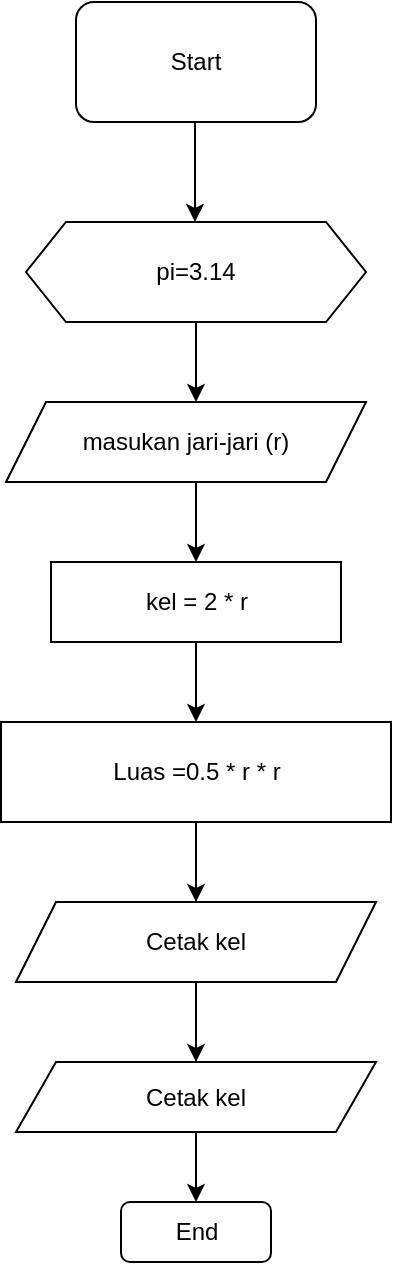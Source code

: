 <mxfile version="22.0.8" type="github">
  <diagram name="Page-1" id="9vydTBV-GEWZz9pgBps2">
    <mxGraphModel dx="862" dy="470" grid="1" gridSize="10" guides="1" tooltips="1" connect="1" arrows="1" fold="1" page="1" pageScale="1" pageWidth="850" pageHeight="1100" math="0" shadow="0">
      <root>
        <mxCell id="0" />
        <mxCell id="1" parent="0" />
        <mxCell id="qJgHzRLUdkuFLw3aJqwj-2" value="Start" style="rounded=1;whiteSpace=wrap;html=1;" vertex="1" parent="1">
          <mxGeometry x="305" y="80" width="120" height="60" as="geometry" />
        </mxCell>
        <mxCell id="qJgHzRLUdkuFLw3aJqwj-5" value="" style="endArrow=classic;html=1;rounded=0;" edge="1" parent="1">
          <mxGeometry width="50" height="50" relative="1" as="geometry">
            <mxPoint x="364.5" y="140" as="sourcePoint" />
            <mxPoint x="364.5" y="190" as="targetPoint" />
            <Array as="points" />
          </mxGeometry>
        </mxCell>
        <mxCell id="qJgHzRLUdkuFLw3aJqwj-11" value="" style="edgeStyle=orthogonalEdgeStyle;rounded=0;orthogonalLoop=1;jettySize=auto;html=1;" edge="1" parent="1" source="qJgHzRLUdkuFLw3aJqwj-9" target="qJgHzRLUdkuFLw3aJqwj-10">
          <mxGeometry relative="1" as="geometry">
            <Array as="points">
              <mxPoint x="365" y="270" />
              <mxPoint x="365" y="270" />
            </Array>
          </mxGeometry>
        </mxCell>
        <mxCell id="qJgHzRLUdkuFLw3aJqwj-9" value="pi=3.14" style="shape=hexagon;perimeter=hexagonPerimeter2;whiteSpace=wrap;html=1;fixedSize=1;" vertex="1" parent="1">
          <mxGeometry x="280" y="190" width="170" height="50" as="geometry" />
        </mxCell>
        <mxCell id="qJgHzRLUdkuFLw3aJqwj-13" value="" style="edgeStyle=orthogonalEdgeStyle;rounded=0;orthogonalLoop=1;jettySize=auto;html=1;" edge="1" parent="1" source="qJgHzRLUdkuFLw3aJqwj-10" target="qJgHzRLUdkuFLw3aJqwj-12">
          <mxGeometry relative="1" as="geometry">
            <Array as="points">
              <mxPoint x="365" y="330" />
              <mxPoint x="365" y="330" />
            </Array>
          </mxGeometry>
        </mxCell>
        <mxCell id="qJgHzRLUdkuFLw3aJqwj-10" value="masukan jari-jari (r)" style="shape=parallelogram;perimeter=parallelogramPerimeter;whiteSpace=wrap;html=1;fixedSize=1;" vertex="1" parent="1">
          <mxGeometry x="270" y="280" width="180" height="40" as="geometry" />
        </mxCell>
        <mxCell id="qJgHzRLUdkuFLw3aJqwj-15" value="" style="edgeStyle=orthogonalEdgeStyle;rounded=0;orthogonalLoop=1;jettySize=auto;html=1;" edge="1" parent="1" source="qJgHzRLUdkuFLw3aJqwj-12" target="qJgHzRLUdkuFLw3aJqwj-14">
          <mxGeometry relative="1" as="geometry" />
        </mxCell>
        <mxCell id="qJgHzRLUdkuFLw3aJqwj-12" value="kel = 2 * r" style="rounded=0;whiteSpace=wrap;html=1;" vertex="1" parent="1">
          <mxGeometry x="292.5" y="360" width="145" height="40" as="geometry" />
        </mxCell>
        <mxCell id="qJgHzRLUdkuFLw3aJqwj-18" value="" style="edgeStyle=orthogonalEdgeStyle;rounded=0;orthogonalLoop=1;jettySize=auto;html=1;" edge="1" parent="1" source="qJgHzRLUdkuFLw3aJqwj-14" target="qJgHzRLUdkuFLw3aJqwj-16">
          <mxGeometry relative="1" as="geometry" />
        </mxCell>
        <mxCell id="qJgHzRLUdkuFLw3aJqwj-14" value="Luas =0.5 * r * r" style="rounded=0;whiteSpace=wrap;html=1;" vertex="1" parent="1">
          <mxGeometry x="267.5" y="440" width="195" height="50" as="geometry" />
        </mxCell>
        <mxCell id="qJgHzRLUdkuFLw3aJqwj-19" value="" style="edgeStyle=orthogonalEdgeStyle;rounded=0;orthogonalLoop=1;jettySize=auto;html=1;" edge="1" parent="1" source="qJgHzRLUdkuFLw3aJqwj-16" target="qJgHzRLUdkuFLw3aJqwj-17">
          <mxGeometry relative="1" as="geometry" />
        </mxCell>
        <mxCell id="qJgHzRLUdkuFLw3aJqwj-16" value="Cetak kel" style="shape=parallelogram;perimeter=parallelogramPerimeter;whiteSpace=wrap;html=1;fixedSize=1;" vertex="1" parent="1">
          <mxGeometry x="275" y="530" width="180" height="40" as="geometry" />
        </mxCell>
        <mxCell id="qJgHzRLUdkuFLw3aJqwj-21" value="" style="edgeStyle=orthogonalEdgeStyle;rounded=0;orthogonalLoop=1;jettySize=auto;html=1;" edge="1" parent="1" source="qJgHzRLUdkuFLw3aJqwj-17" target="qJgHzRLUdkuFLw3aJqwj-20">
          <mxGeometry relative="1" as="geometry" />
        </mxCell>
        <mxCell id="qJgHzRLUdkuFLw3aJqwj-17" value="Cetak kel" style="shape=parallelogram;perimeter=parallelogramPerimeter;whiteSpace=wrap;html=1;fixedSize=1;" vertex="1" parent="1">
          <mxGeometry x="275" y="610" width="180" height="35" as="geometry" />
        </mxCell>
        <mxCell id="qJgHzRLUdkuFLw3aJqwj-20" value="End" style="rounded=1;whiteSpace=wrap;html=1;" vertex="1" parent="1">
          <mxGeometry x="327.5" y="680" width="75" height="30" as="geometry" />
        </mxCell>
      </root>
    </mxGraphModel>
  </diagram>
</mxfile>
